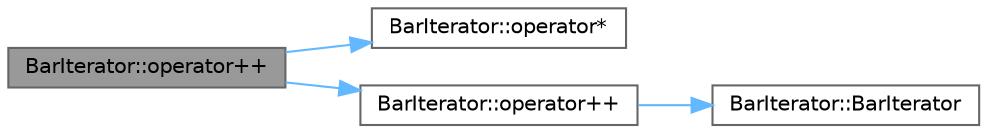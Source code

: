 digraph "BarIterator::operator++"
{
 // LATEX_PDF_SIZE
  bgcolor="transparent";
  edge [fontname=Helvetica,fontsize=10,labelfontname=Helvetica,labelfontsize=10];
  node [fontname=Helvetica,fontsize=10,shape=box,height=0.2,width=0.4];
  rankdir="LR";
  Node1 [id="Node000001",label="BarIterator::operator++",height=0.2,width=0.4,color="gray40", fillcolor="grey60", style="filled", fontcolor="black",tooltip=" "];
  Node1 -> Node2 [id="edge1_Node000001_Node000002",color="steelblue1",style="solid",tooltip=" "];
  Node2 [id="Node000002",label="BarIterator::operator*",height=0.2,width=0.4,color="grey40", fillcolor="white", style="filled",URL="$class_bar_iterator.html#a654f8314b9b20f5670ac3daced7fb094",tooltip=" "];
  Node1 -> Node3 [id="edge2_Node000001_Node000003",color="steelblue1",style="solid",tooltip=" "];
  Node3 [id="Node000003",label="BarIterator::operator++",height=0.2,width=0.4,color="grey40", fillcolor="white", style="filled",URL="$class_bar_iterator.html#a933ef3edf8b69bbc6751f40ffe8fa3d3",tooltip=" "];
  Node3 -> Node4 [id="edge3_Node000003_Node000004",color="steelblue1",style="solid",tooltip=" "];
  Node4 [id="Node000004",label="BarIterator::BarIterator",height=0.2,width=0.4,color="grey40", fillcolor="white", style="filled",URL="$class_bar_iterator.html#a52b9945b2063ede799ccf91835b91a4f",tooltip=" "];
}
